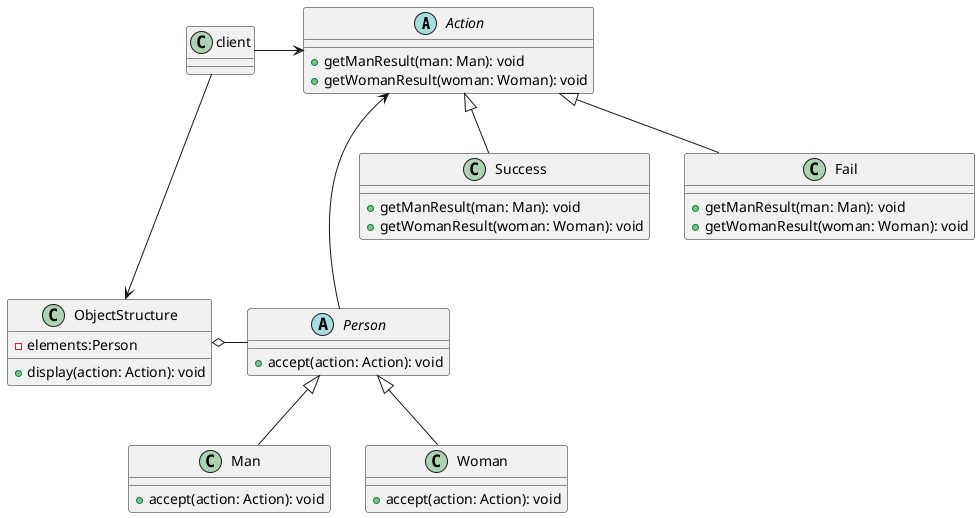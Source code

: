 @startuml

abstract class Action{
    + getManResult(man: Man): void
    + getWomanResult(woman: Woman): void
}

class Success{
    + getManResult(man: Man): void
    + getWomanResult(woman: Woman): void
}

class Fail{
    + getManResult(man: Man): void
    + getWomanResult(woman: Woman): void
}

abstract class Person{
    + accept(action: Action): void
}

class Man{
    + accept(action: Action): void
}

class Woman{
    + accept(action: Action): void
}

class ObjectStructure{
    - elements:Person
    + display(action: Action): void
}

class client{
}

Action <|-- Success
Action <|-- Fail

Action  <--- Person
Person <|-- Man
Person <|-- Woman

ObjectStructure  o-right- Person

client  -right-> Action
client  -right-> ObjectStructure

@enduml